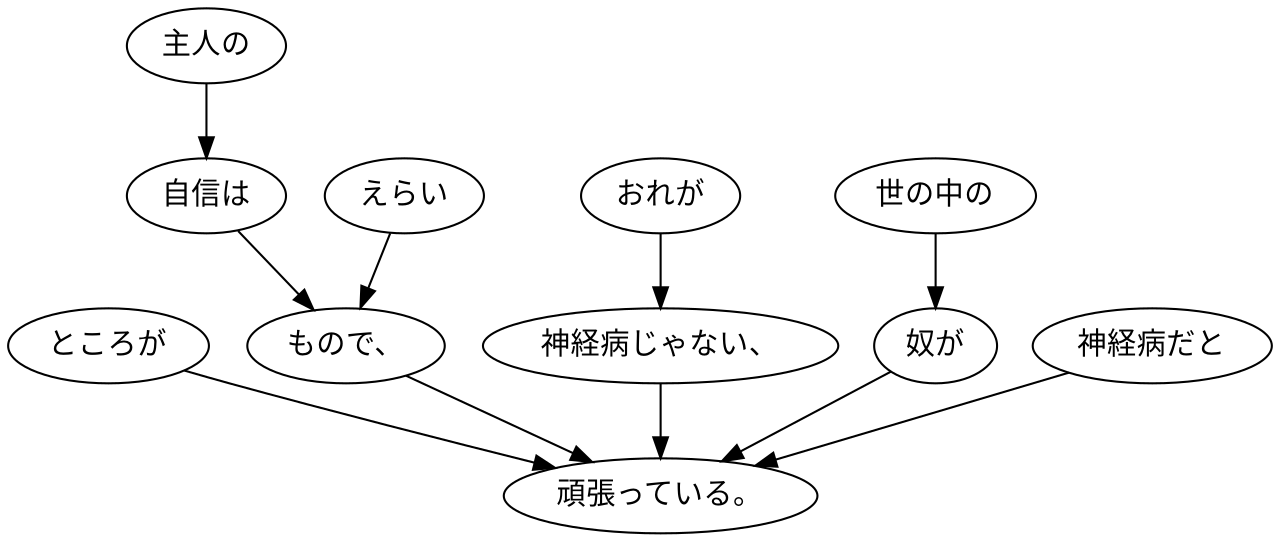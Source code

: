digraph graph4592 {
	node0 [label="ところが"];
	node1 [label="主人の"];
	node2 [label="自信は"];
	node3 [label="えらい"];
	node4 [label="もので、"];
	node5 [label="おれが"];
	node6 [label="神経病じゃない、"];
	node7 [label="世の中の"];
	node8 [label="奴が"];
	node9 [label="神経病だと"];
	node10 [label="頑張っている。"];
	node0 -> node10;
	node1 -> node2;
	node2 -> node4;
	node3 -> node4;
	node4 -> node10;
	node5 -> node6;
	node6 -> node10;
	node7 -> node8;
	node8 -> node10;
	node9 -> node10;
}
